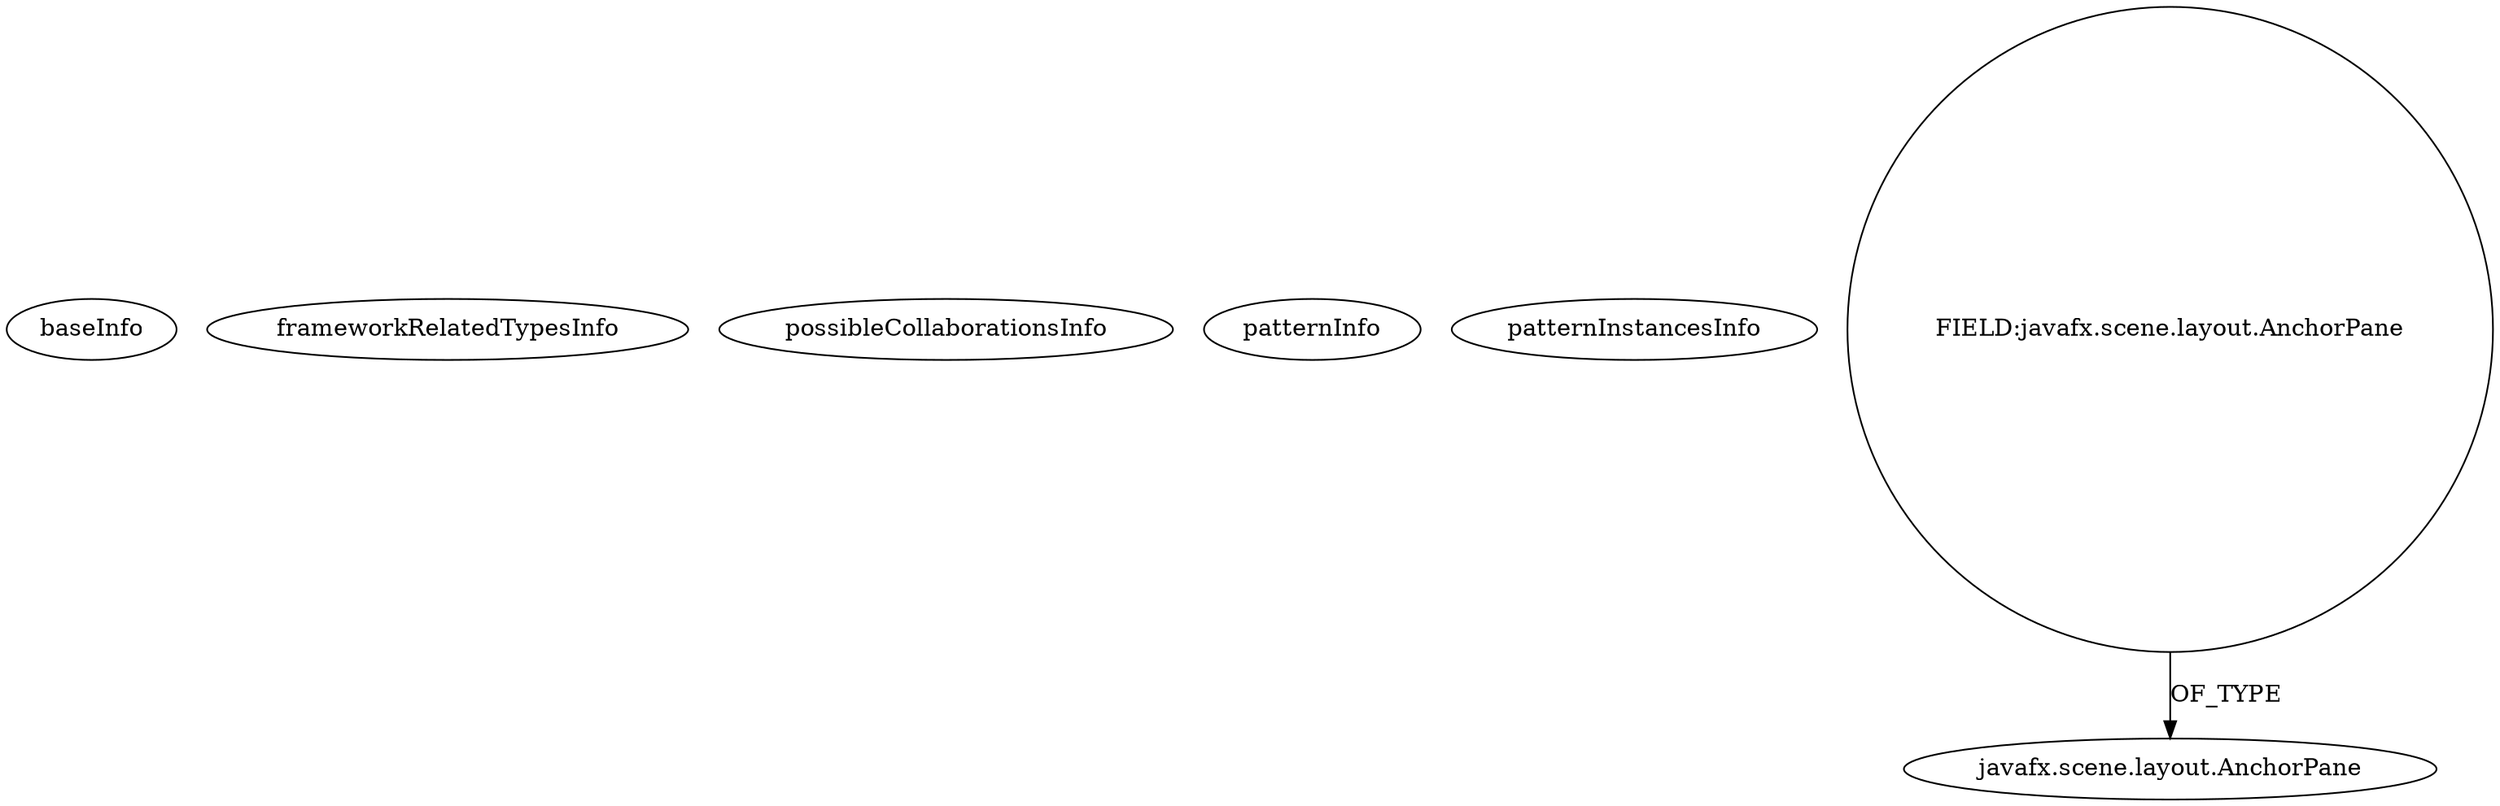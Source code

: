 digraph {
baseInfo[graphId=787,category="pattern",isAnonymous=false,possibleRelation=false]
frameworkRelatedTypesInfo[]
possibleCollaborationsInfo[]
patternInfo[frequency=20.0,patternRootClient=null]
patternInstancesInfo[0="dony1990-ProsDesktop~/dony1990-ProsDesktop/ProsDesktop-master/src/nicon/NiconDesktop/guifx/Plugins/PluginsController.java~PluginsController~2568",1="candybibby-Snake~/candybibby-Snake/Snake-master/src/graphicsJavaFX/Controller.java~Controller~2239",2="dony1990-ProsDesktop~/dony1990-ProsDesktop/ProsDesktop-master/src/nicon/NiconDesktop/guifx/Plugins/Reloj/RelojController.java~RelojController~2570",3="sk44-javafx-gallery~/sk44-javafx-gallery/javafx-gallery-master/src/main/java/sk44/jfxgallery/controllers/SeparatedImageWindowController.java~SeparatedImageWindowController~4199",4="ajithkp560-quizmaster~/ajithkp560-quizmaster/quizmaster-master/QuizProgram_SRC/QuizProgram/src/quizprogram/SampleController.java~SampleController~1753",5="hock323-eventManager~/hock323-eventManager/EventManager-master/src/eventManager/controller/DesktopController.java~DesktopController~2943",6="youseke-digitalclock~/youseke-digitalclock/digitalclock-master/src/puzzlewithtimer/controller/FXMLController.java~FXMLController~4893",7="iloop-kiosk-KIOSK-Project~/iloop-kiosk-KIOSK-Project/KIOSK-Project-master/src/oit/iloop/kiosk/test/PopupWindowController.java~PopupWindowController~3169",8="dony1990-ProsDesktop~/dony1990-ProsDesktop/ProsDesktop-master/src/nicon/NiconDesktop/guifx/NiconImage/NiconImageFXMLController.java~NiconImageFXMLController~2548",9="ajithkp560-quizmaster~/ajithkp560-quizmaster/quizmaster-master/QuizProgram_SRC/QuizAdmin/src/designController.java~designController~1749",10="Jamakasi-JMCLauncherFX~/Jamakasi-JMCLauncherFX/JMCLauncherFX-master/src/jmclauncherfx/MainFormController.java~MainFormController~612",11="dony1990-ProsDesktop~/dony1990-ProsDesktop/ProsDesktop-master/src/nicon/NiconDesktop/guifx/Plugins/Buscador/BuscadorController.java~BuscadorController~2569",12="mrempala-sp~/mrempala-sp/sp-master/src/application/VcSequenceEditor.java~VcSequenceEditor~3686",13="iloop-kiosk-KIOSK-Project~/iloop-kiosk-KIOSK-Project/KIOSK-Project-master/src/oit/iloop/kiosk/kiosk_examination/PopupWindowController.java~PopupWindowController~3119",14="diogocs1-FPessoais~/diogocs1-FPessoais/FPessoais-master/FinancasPessoais/src/app/Main.java~Main~2485",15="timyates-ShadowFX~/timyates-ShadowFX/ShadowFX-master/src/main/java/com/bloidonia/shadowtest/presentation/main/MainPresenter.java~MainPresenter~4549",16="mrempala-sp~/mrempala-sp/sp-master/src/application/VcPtVisualSchematicView.java~VcPtVisualSchematicView~3690",17="a1153tm-FXProtoType~/a1153tm-FXProtoType/FXProtoType-master/src/prototype/LoginController.java~LoginController~1658",18="jesuino-crud-frameworks~/jesuino-crud-frameworks/crud-frameworks-master/crud-frameworks-client-javafx/src/main/java/org/jugvale/crudframeworks/client/presentation/CrudframeworksPresenter.java~CrudframeworksPresenter~3311",19="dony1990-ProsDesktop~/dony1990-ProsDesktop/ProsDesktop-master/src/nicon/NiconDesktop/guifx/DesktopViewer/DesktopViewerController.java~DesktopViewerController~2537"]
11[label="javafx.scene.layout.AnchorPane",vertexType="FRAMEWORK_CLASS_TYPE",isFrameworkType=false]
10[label="FIELD:javafx.scene.layout.AnchorPane",vertexType="FIELD_DECLARATION",isFrameworkType=false,shape=circle]
10->11[label="OF_TYPE"]
}
